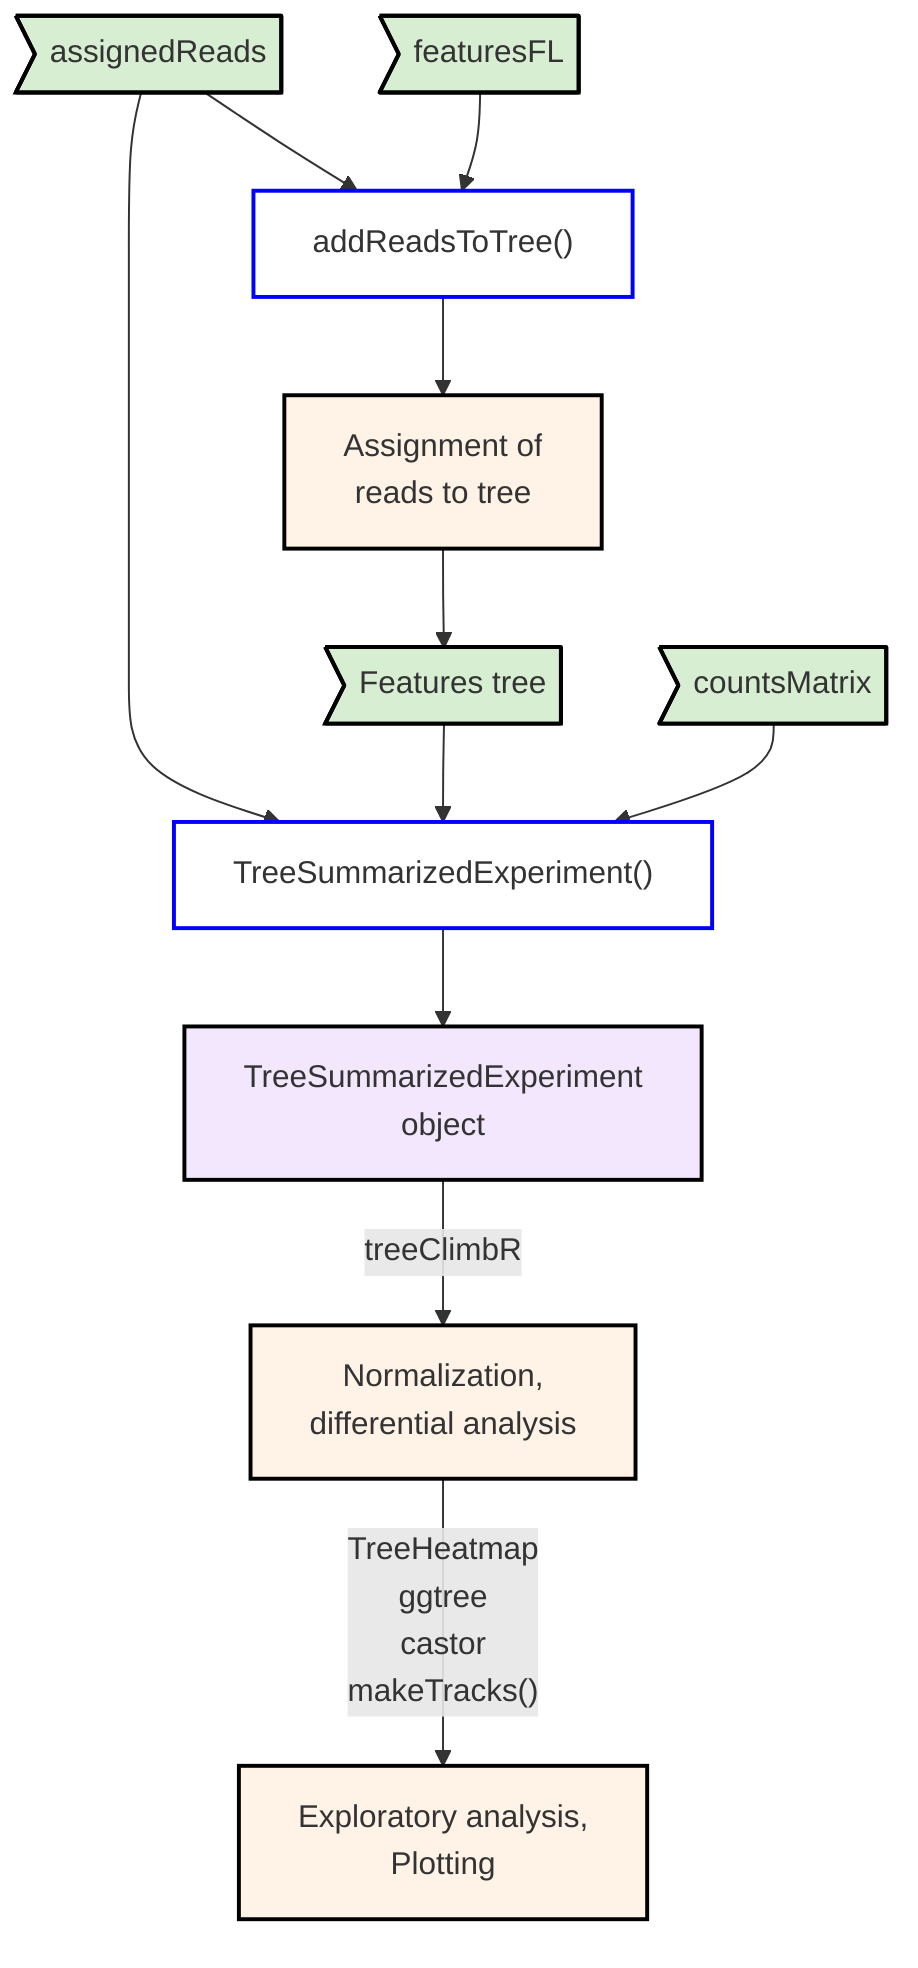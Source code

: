 graph TD

ART["addReadsToTree()"]
TSE["TreeSummarizedExperiment()"]

AR>assignedReads]-->ART
FL>featuresFL]-->ART


tree-->pt>Features tree]

ART-->tree["Assignment of<br>reads to tree"]

AR-->TSE
pt-->TSE
CO>countsMatrix]-->TSE
TSE-->tse[TreeSummarizedExperiment<br>object]

tse-->|treeClimbR|norm[Normalization,<br>differential analysis]
norm-->|"TreeHeatmap<br>ggtree<br>castor<br>makeTracks()"|eda[Exploratory analysis,<br>Plotting]


style AR stroke:black,stroke-width:2px,fill:#D8EED3;
style FL stroke:black,stroke-width:2px,fill:#D8EED3;
style pt stroke:black,stroke-width:2px,fill:#D8EED3;
style CO stroke:black,stroke-width:2px,fill:#D8EED3;
style norm stroke:black,stroke-width:2px,fill:#fff2e6;
style eda stroke:black,stroke-width:2px,fill:#fff2e6;
style tree stroke:black,stroke-width:2px,fill:#fff2e6;
style tse fill:#F3E7FD,stroke:black,stroke-width:2px;
style ART stroke:blue,stroke-width:2px,fill:white;
style TSE stroke:blue,stroke-width:2px,fill:white;